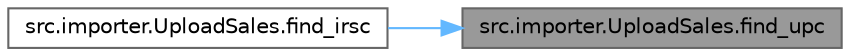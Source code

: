 digraph "src.importer.UploadSales.find_upc"
{
 // LATEX_PDF_SIZE
  bgcolor="transparent";
  edge [fontname=Helvetica,fontsize=10,labelfontname=Helvetica,labelfontsize=10];
  node [fontname=Helvetica,fontsize=10,shape=box,height=0.2,width=0.4];
  rankdir="RL";
  Node1 [id="Node000001",label="src.importer.UploadSales.find_upc",height=0.2,width=0.4,color="gray40", fillcolor="grey60", style="filled", fontcolor="black",tooltip=" "];
  Node1 -> Node2 [id="edge1_Node000001_Node000002",dir="back",color="steelblue1",style="solid",tooltip=" "];
  Node2 [id="Node000002",label="src.importer.UploadSales.find_irsc",height=0.2,width=0.4,color="grey40", fillcolor="white", style="filled",URL="$namespacesrc_1_1importer_1_1_upload_sales.html#a436915e869bc372187980042629da1c9",tooltip=" "];
}
